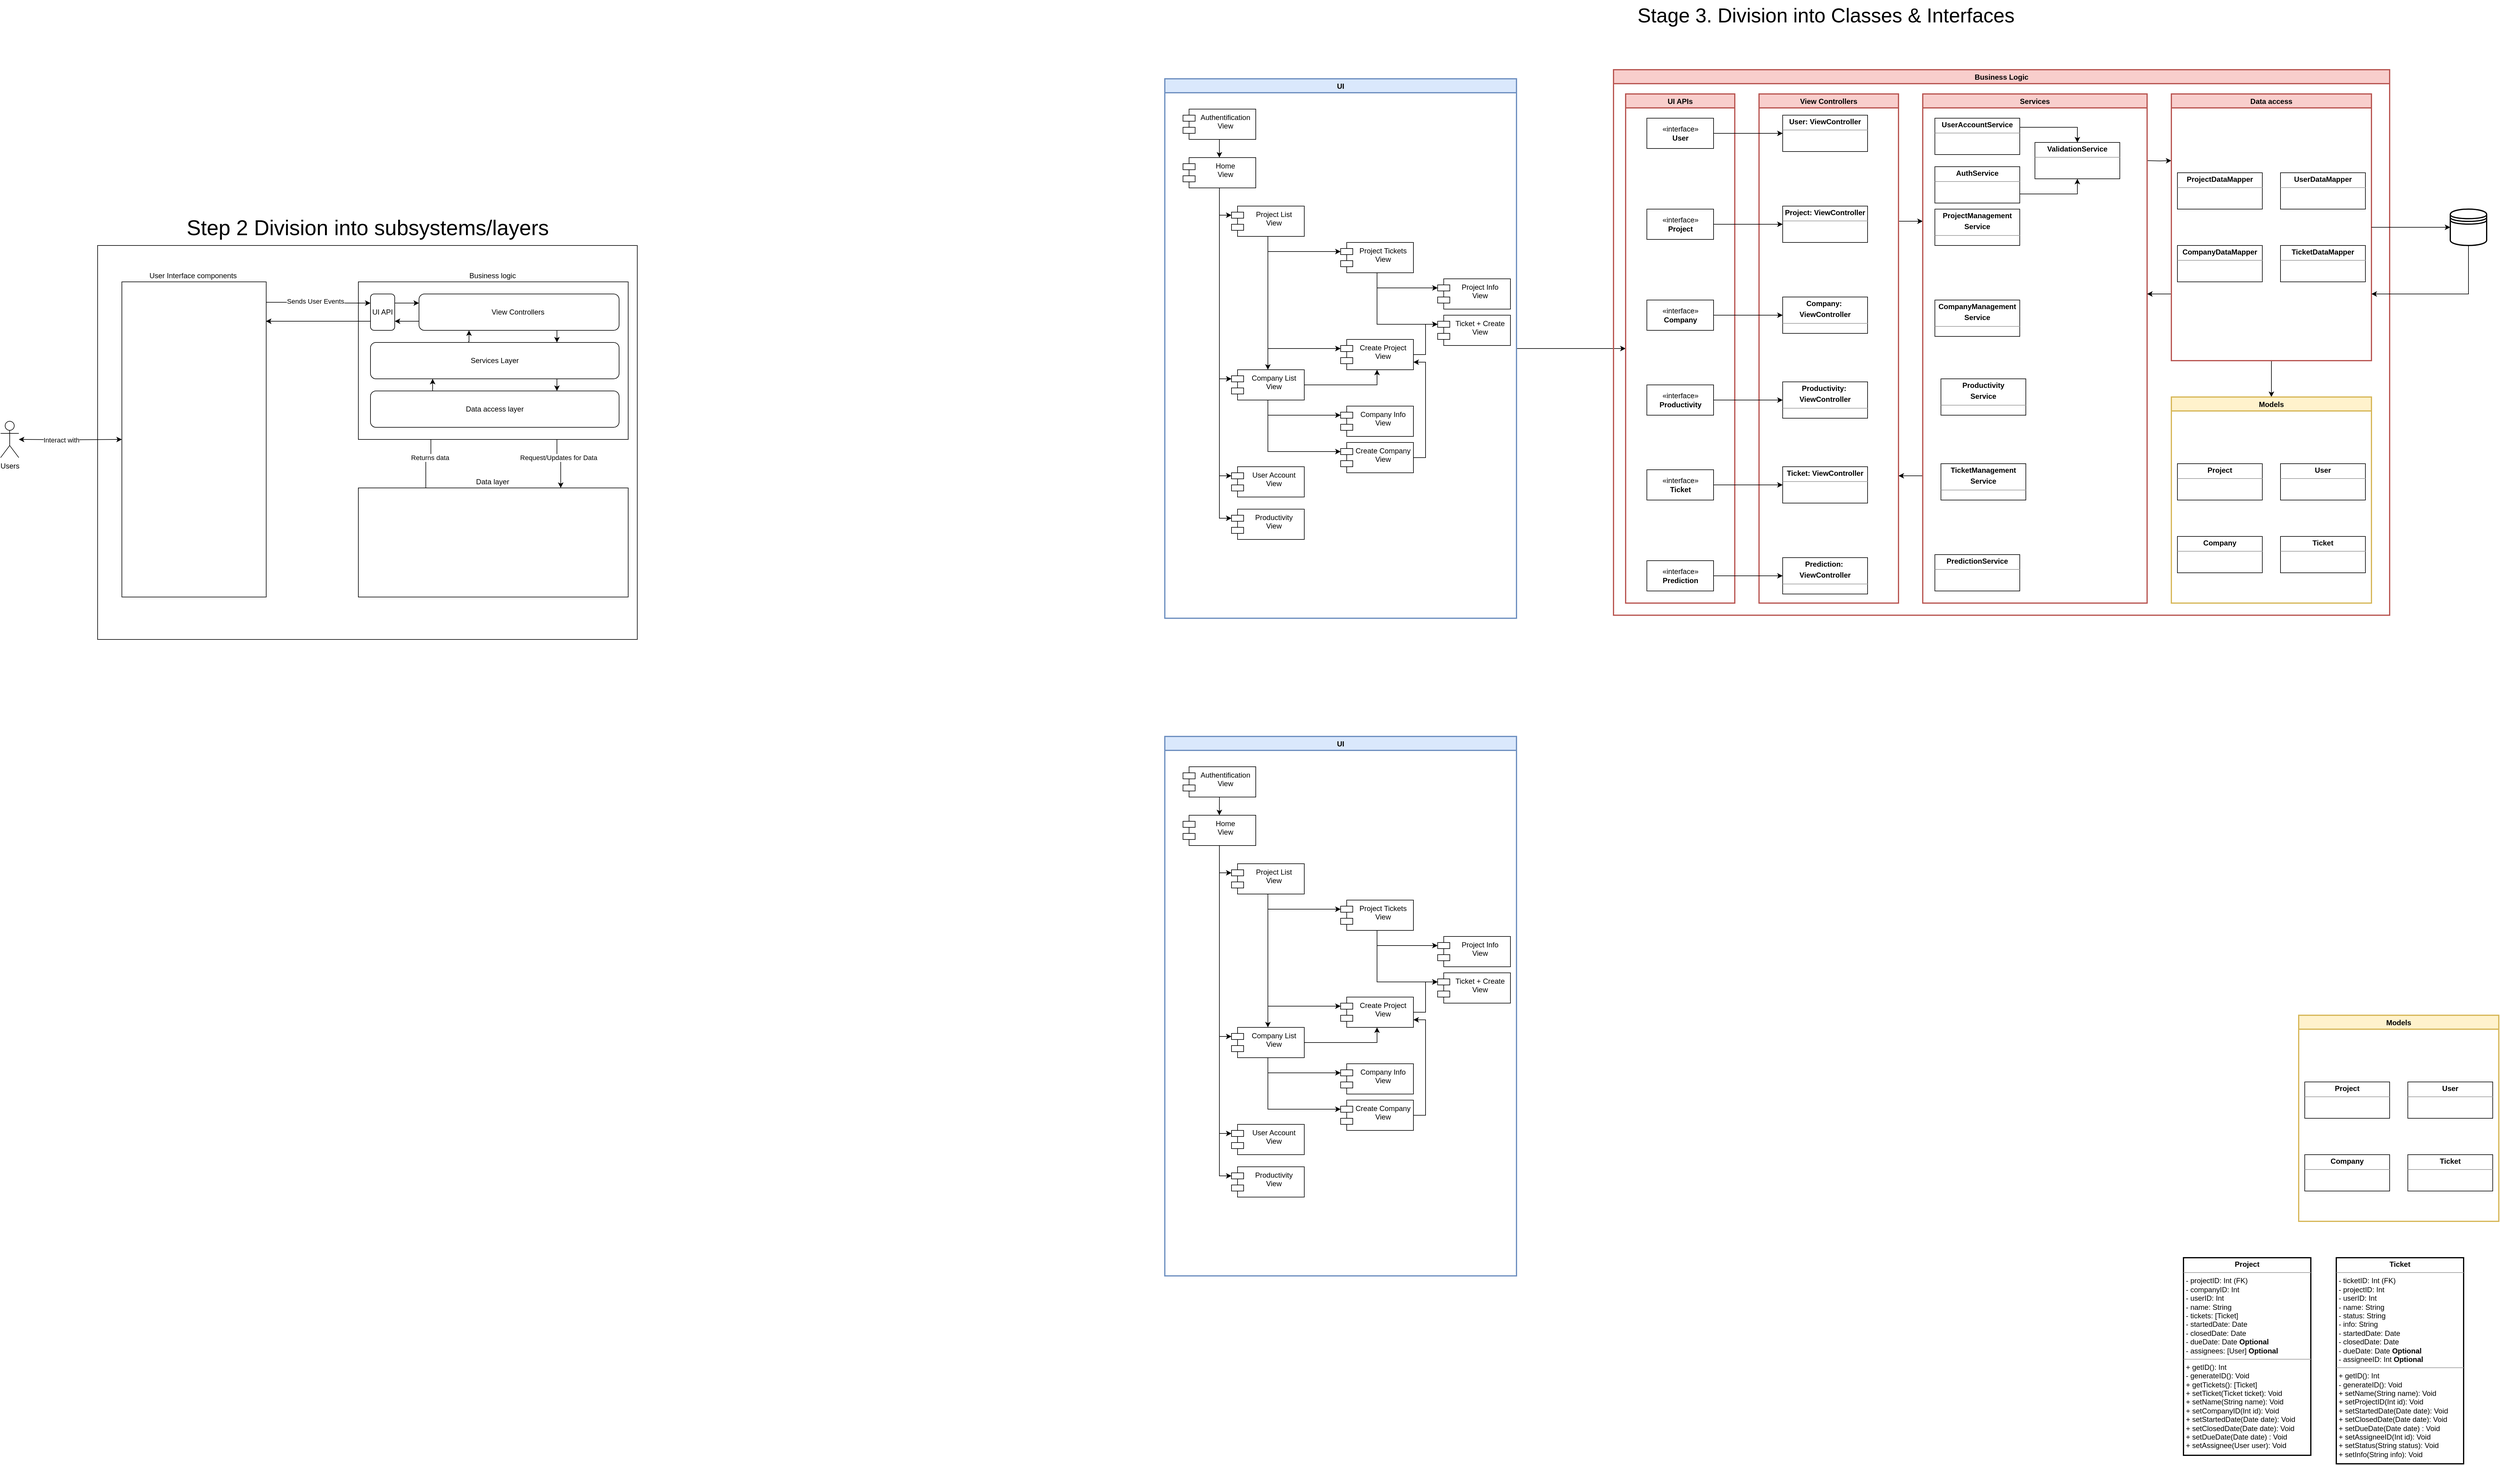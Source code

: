 <mxfile version="15.4.0" type="device"><diagram id="vMYLUq7HoLH-zqZwFtC8" name="Page-1"><mxGraphModel dx="1589" dy="1773" grid="1" gridSize="10" guides="1" tooltips="1" connect="1" arrows="1" fold="1" page="1" pageScale="1" pageWidth="827" pageHeight="1169" math="0" shadow="0"><root><mxCell id="0"/><mxCell id="1" parent="0"/><mxCell id="M3tyZ-EaKaHZPMKW1Tfy-22" style="rounded=0;orthogonalLoop=1;jettySize=auto;html=1;entryX=0;entryY=0.5;entryDx=0;entryDy=0;edgeStyle=orthogonalEdgeStyle;elbow=vertical;startArrow=classic;startFill=1;" parent="1" target="M3tyZ-EaKaHZPMKW1Tfy-1" edge="1"><mxGeometry relative="1" as="geometry"><mxPoint x="-310" y="470" as="sourcePoint"/></mxGeometry></mxCell><mxCell id="M3tyZ-EaKaHZPMKW1Tfy-30" value="Interact with" style="edgeLabel;html=1;align=center;verticalAlign=middle;resizable=0;points=[];" parent="M3tyZ-EaKaHZPMKW1Tfy-22" vertex="1" connectable="0"><mxGeometry x="-0.184" relative="1" as="geometry"><mxPoint as="offset"/></mxGeometry></mxCell><mxCell id="M3tyZ-EaKaHZPMKW1Tfy-2" value="Users" style="shape=umlActor;verticalLabelPosition=bottom;verticalAlign=top;html=1;outlineConnect=0;" parent="1" vertex="1"><mxGeometry x="-340" y="440" width="30" height="60" as="geometry"/></mxCell><mxCell id="M3tyZ-EaKaHZPMKW1Tfy-15" value="" style="group;fillColor=none;" parent="1" vertex="1" connectable="0"><mxGeometry x="-180" y="130" width="890" height="670" as="geometry"/></mxCell><mxCell id="M3tyZ-EaKaHZPMKW1Tfy-13" value="" style="rounded=0;whiteSpace=wrap;html=1;fillColor=none;" parent="M3tyZ-EaKaHZPMKW1Tfy-15" vertex="1"><mxGeometry y="20" width="890" height="650" as="geometry"/></mxCell><mxCell id="M3tyZ-EaKaHZPMKW1Tfy-17" style="edgeStyle=orthogonalEdgeStyle;rounded=0;orthogonalLoop=1;jettySize=auto;html=1;exitX=0.75;exitY=1;exitDx=0;exitDy=0;entryX=0.75;entryY=0;entryDx=0;entryDy=0;" parent="M3tyZ-EaKaHZPMKW1Tfy-15" source="M3tyZ-EaKaHZPMKW1Tfy-156" target="M3tyZ-EaKaHZPMKW1Tfy-4" edge="1"><mxGeometry relative="1" as="geometry"/></mxCell><mxCell id="M3tyZ-EaKaHZPMKW1Tfy-24" value="Request/Updates for Data" style="edgeLabel;html=1;align=center;verticalAlign=middle;resizable=0;points=[];" parent="M3tyZ-EaKaHZPMKW1Tfy-17" vertex="1" connectable="0"><mxGeometry x="-0.011" relative="1" as="geometry"><mxPoint as="offset"/></mxGeometry></mxCell><mxCell id="M3tyZ-EaKaHZPMKW1Tfy-18" style="edgeStyle=orthogonalEdgeStyle;rounded=0;orthogonalLoop=1;jettySize=auto;html=1;exitX=0.25;exitY=0;exitDx=0;exitDy=0;entryX=0.243;entryY=0.975;entryDx=0;entryDy=0;entryPerimeter=0;" parent="M3tyZ-EaKaHZPMKW1Tfy-15" source="M3tyZ-EaKaHZPMKW1Tfy-4" target="M3tyZ-EaKaHZPMKW1Tfy-156" edge="1"><mxGeometry relative="1" as="geometry"/></mxCell><mxCell id="M3tyZ-EaKaHZPMKW1Tfy-25" value="Returns data" style="edgeLabel;html=1;align=center;verticalAlign=middle;resizable=0;points=[];" parent="M3tyZ-EaKaHZPMKW1Tfy-18" vertex="1" connectable="0"><mxGeometry x="0.029" relative="1" as="geometry"><mxPoint as="offset"/></mxGeometry></mxCell><mxCell id="M3tyZ-EaKaHZPMKW1Tfy-6" value="" style="group" parent="M3tyZ-EaKaHZPMKW1Tfy-15" vertex="1" connectable="0"><mxGeometry x="39.998" y="60" width="238.023" height="540" as="geometry"/></mxCell><mxCell id="M3tyZ-EaKaHZPMKW1Tfy-1" value="" style="rounded=0;whiteSpace=wrap;html=1;" parent="M3tyZ-EaKaHZPMKW1Tfy-6" vertex="1"><mxGeometry y="20" width="238.023" height="520" as="geometry"/></mxCell><mxCell id="M3tyZ-EaKaHZPMKW1Tfy-5" value="User Interface components" style="text;html=1;align=center;verticalAlign=middle;resizable=0;points=[];autosize=1;strokeColor=none;fillColor=none;" parent="M3tyZ-EaKaHZPMKW1Tfy-6" vertex="1"><mxGeometry x="37.442" width="160" height="20" as="geometry"/></mxCell><mxCell id="M3tyZ-EaKaHZPMKW1Tfy-8" value="" style="group" parent="M3tyZ-EaKaHZPMKW1Tfy-15" vertex="1" connectable="0"><mxGeometry x="430" y="60" width="445" height="280" as="geometry"/></mxCell><mxCell id="M3tyZ-EaKaHZPMKW1Tfy-3" value="" style="rounded=0;whiteSpace=wrap;html=1;" parent="M3tyZ-EaKaHZPMKW1Tfy-8" vertex="1"><mxGeometry y="20" width="445" height="260" as="geometry"/></mxCell><mxCell id="M3tyZ-EaKaHZPMKW1Tfy-7" value="Business logic" style="text;html=1;align=center;verticalAlign=middle;resizable=0;points=[];autosize=1;strokeColor=none;fillColor=none;" parent="M3tyZ-EaKaHZPMKW1Tfy-8" vertex="1"><mxGeometry x="175.93" width="90" height="20" as="geometry"/></mxCell><mxCell id="M3tyZ-EaKaHZPMKW1Tfy-157" style="edgeStyle=orthogonalEdgeStyle;rounded=0;orthogonalLoop=1;jettySize=auto;html=1;entryX=0.75;entryY=0;entryDx=0;entryDy=0;startArrow=none;startFill=0;exitX=0.75;exitY=1;exitDx=0;exitDy=0;" parent="M3tyZ-EaKaHZPMKW1Tfy-8" source="M3tyZ-EaKaHZPMKW1Tfy-154" target="M3tyZ-EaKaHZPMKW1Tfy-155" edge="1"><mxGeometry relative="1" as="geometry"/></mxCell><mxCell id="M3tyZ-EaKaHZPMKW1Tfy-154" value="View Controllers&amp;nbsp;" style="rounded=1;whiteSpace=wrap;html=1;strokeColor=default;fillColor=default;" parent="M3tyZ-EaKaHZPMKW1Tfy-8" vertex="1"><mxGeometry x="100" y="40" width="330" height="60" as="geometry"/></mxCell><mxCell id="M3tyZ-EaKaHZPMKW1Tfy-158" style="edgeStyle=orthogonalEdgeStyle;rounded=0;orthogonalLoop=1;jettySize=auto;html=1;exitX=0.75;exitY=1;exitDx=0;exitDy=0;entryX=0.75;entryY=0;entryDx=0;entryDy=0;startArrow=none;startFill=0;" parent="M3tyZ-EaKaHZPMKW1Tfy-8" source="M3tyZ-EaKaHZPMKW1Tfy-155" target="M3tyZ-EaKaHZPMKW1Tfy-156" edge="1"><mxGeometry relative="1" as="geometry"/></mxCell><mxCell id="M3tyZ-EaKaHZPMKW1Tfy-160" style="edgeStyle=orthogonalEdgeStyle;rounded=0;orthogonalLoop=1;jettySize=auto;html=1;exitX=0.393;exitY=-0.023;exitDx=0;exitDy=0;entryX=0.25;entryY=1;entryDx=0;entryDy=0;startArrow=none;startFill=0;exitPerimeter=0;" parent="M3tyZ-EaKaHZPMKW1Tfy-8" source="M3tyZ-EaKaHZPMKW1Tfy-155" target="M3tyZ-EaKaHZPMKW1Tfy-154" edge="1"><mxGeometry relative="1" as="geometry"/></mxCell><mxCell id="M3tyZ-EaKaHZPMKW1Tfy-155" value="Services Layer" style="rounded=1;whiteSpace=wrap;html=1;strokeColor=default;fillColor=default;" parent="M3tyZ-EaKaHZPMKW1Tfy-8" vertex="1"><mxGeometry x="20" y="120" width="410" height="60" as="geometry"/></mxCell><mxCell id="M3tyZ-EaKaHZPMKW1Tfy-159" style="edgeStyle=orthogonalEdgeStyle;rounded=0;orthogonalLoop=1;jettySize=auto;html=1;exitX=0.25;exitY=0;exitDx=0;exitDy=0;entryX=0.25;entryY=1;entryDx=0;entryDy=0;startArrow=none;startFill=0;" parent="M3tyZ-EaKaHZPMKW1Tfy-8" source="M3tyZ-EaKaHZPMKW1Tfy-156" target="M3tyZ-EaKaHZPMKW1Tfy-155" edge="1"><mxGeometry relative="1" as="geometry"/></mxCell><mxCell id="M3tyZ-EaKaHZPMKW1Tfy-156" value="Data access layer" style="rounded=1;whiteSpace=wrap;html=1;strokeColor=default;fillColor=default;" parent="M3tyZ-EaKaHZPMKW1Tfy-8" vertex="1"><mxGeometry x="20" y="200" width="410" height="60" as="geometry"/></mxCell><mxCell id="kXxYhvd8Sm4S1EchsqRP-44" style="edgeStyle=orthogonalEdgeStyle;rounded=0;orthogonalLoop=1;jettySize=auto;html=1;exitX=1;exitY=0.25;exitDx=0;exitDy=0;entryX=0;entryY=0.25;entryDx=0;entryDy=0;" edge="1" parent="M3tyZ-EaKaHZPMKW1Tfy-8" source="kXxYhvd8Sm4S1EchsqRP-42" target="M3tyZ-EaKaHZPMKW1Tfy-154"><mxGeometry relative="1" as="geometry"/></mxCell><mxCell id="kXxYhvd8Sm4S1EchsqRP-42" value="UI API" style="rounded=1;whiteSpace=wrap;html=1;strokeWidth=1;" vertex="1" parent="M3tyZ-EaKaHZPMKW1Tfy-8"><mxGeometry x="20" y="40" width="40" height="60" as="geometry"/></mxCell><mxCell id="M3tyZ-EaKaHZPMKW1Tfy-20" style="edgeStyle=orthogonalEdgeStyle;rounded=0;orthogonalLoop=1;jettySize=auto;html=1;exitX=0;exitY=0.75;exitDx=0;exitDy=0;entryX=1;entryY=0.75;entryDx=0;entryDy=0;" parent="M3tyZ-EaKaHZPMKW1Tfy-8" source="M3tyZ-EaKaHZPMKW1Tfy-154" target="kXxYhvd8Sm4S1EchsqRP-42" edge="1"><mxGeometry relative="1" as="geometry"/></mxCell><mxCell id="M3tyZ-EaKaHZPMKW1Tfy-10" value="" style="group" parent="M3tyZ-EaKaHZPMKW1Tfy-15" vertex="1" connectable="0"><mxGeometry x="429.997" y="400" width="445" height="200" as="geometry"/></mxCell><mxCell id="M3tyZ-EaKaHZPMKW1Tfy-4" value="" style="rounded=0;whiteSpace=wrap;html=1;" parent="M3tyZ-EaKaHZPMKW1Tfy-10" vertex="1"><mxGeometry y="20" width="445" height="180" as="geometry"/></mxCell><mxCell id="M3tyZ-EaKaHZPMKW1Tfy-9" value="Data layer" style="text;html=1;align=center;verticalAlign=middle;resizable=0;points=[];autosize=1;strokeColor=none;fillColor=none;" parent="M3tyZ-EaKaHZPMKW1Tfy-10" vertex="1"><mxGeometry x="186.279" width="70" height="20" as="geometry"/></mxCell><mxCell id="M3tyZ-EaKaHZPMKW1Tfy-16" style="edgeStyle=orthogonalEdgeStyle;rounded=0;orthogonalLoop=1;jettySize=auto;html=1;entryX=0;entryY=0.25;entryDx=0;entryDy=0;exitX=0.999;exitY=0.065;exitDx=0;exitDy=0;exitPerimeter=0;" parent="M3tyZ-EaKaHZPMKW1Tfy-15" source="M3tyZ-EaKaHZPMKW1Tfy-1" target="kXxYhvd8Sm4S1EchsqRP-42" edge="1"><mxGeometry relative="1" as="geometry"><mxPoint x="258.721" y="210" as="sourcePoint"/></mxGeometry></mxCell><mxCell id="M3tyZ-EaKaHZPMKW1Tfy-21" value="Sends User Events" style="edgeLabel;html=1;align=center;verticalAlign=middle;resizable=0;points=[];" parent="M3tyZ-EaKaHZPMKW1Tfy-16" vertex="1" connectable="0"><mxGeometry x="-0.068" y="2" relative="1" as="geometry"><mxPoint as="offset"/></mxGeometry></mxCell><mxCell id="kXxYhvd8Sm4S1EchsqRP-43" style="edgeStyle=orthogonalEdgeStyle;rounded=0;orthogonalLoop=1;jettySize=auto;html=1;exitX=0;exitY=0.75;exitDx=0;exitDy=0;entryX=0.998;entryY=0.125;entryDx=0;entryDy=0;entryPerimeter=0;" edge="1" parent="M3tyZ-EaKaHZPMKW1Tfy-15" source="kXxYhvd8Sm4S1EchsqRP-42" target="M3tyZ-EaKaHZPMKW1Tfy-1"><mxGeometry relative="1" as="geometry"/></mxCell><mxCell id="kXxYhvd8Sm4S1EchsqRP-111" style="edgeStyle=orthogonalEdgeStyle;rounded=0;orthogonalLoop=1;jettySize=auto;html=1;entryX=0;entryY=0.5;entryDx=0;entryDy=0;" edge="1" parent="1" source="M3tyZ-EaKaHZPMKW1Tfy-166" target="kXxYhvd8Sm4S1EchsqRP-27"><mxGeometry relative="1" as="geometry"/></mxCell><mxCell id="M3tyZ-EaKaHZPMKW1Tfy-166" value="UI" style="swimlane;swimlaneFillColor=none;fillColor=#dae8fc;strokeColor=#6c8ebf;strokeWidth=2;" parent="1" vertex="1"><mxGeometry x="1580" y="-125" width="580" height="890" as="geometry"/></mxCell><mxCell id="kXxYhvd8Sm4S1EchsqRP-9" style="edgeStyle=orthogonalEdgeStyle;rounded=0;orthogonalLoop=1;jettySize=auto;html=1;exitX=0.5;exitY=1;exitDx=0;exitDy=0;entryX=0.5;entryY=0;entryDx=0;entryDy=0;" edge="1" parent="M3tyZ-EaKaHZPMKW1Tfy-166" source="M3tyZ-EaKaHZPMKW1Tfy-168" target="M3tyZ-EaKaHZPMKW1Tfy-176"><mxGeometry relative="1" as="geometry"/></mxCell><mxCell id="M3tyZ-EaKaHZPMKW1Tfy-168" value="Authentification&#10;View" style="shape=module;align=left;spacingLeft=20;align=center;verticalAlign=top;strokeColor=default;fillColor=default;gradientColor=none;" parent="M3tyZ-EaKaHZPMKW1Tfy-166" vertex="1"><mxGeometry x="30" y="50" width="120" height="50" as="geometry"/></mxCell><mxCell id="kXxYhvd8Sm4S1EchsqRP-10" style="edgeStyle=orthogonalEdgeStyle;rounded=0;orthogonalLoop=1;jettySize=auto;html=1;exitX=0.5;exitY=1;exitDx=0;exitDy=0;entryX=0.5;entryY=0;entryDx=0;entryDy=0;" edge="1" parent="M3tyZ-EaKaHZPMKW1Tfy-166" source="M3tyZ-EaKaHZPMKW1Tfy-170" target="M3tyZ-EaKaHZPMKW1Tfy-178"><mxGeometry relative="1" as="geometry"/></mxCell><mxCell id="kXxYhvd8Sm4S1EchsqRP-12" style="edgeStyle=orthogonalEdgeStyle;rounded=0;orthogonalLoop=1;jettySize=auto;html=1;exitX=0.5;exitY=1;exitDx=0;exitDy=0;entryX=0;entryY=0;entryDx=0;entryDy=15;entryPerimeter=0;" edge="1" parent="M3tyZ-EaKaHZPMKW1Tfy-166" source="M3tyZ-EaKaHZPMKW1Tfy-170" target="kXxYhvd8Sm4S1EchsqRP-11"><mxGeometry relative="1" as="geometry"/></mxCell><mxCell id="kXxYhvd8Sm4S1EchsqRP-15" style="edgeStyle=orthogonalEdgeStyle;rounded=0;orthogonalLoop=1;jettySize=auto;html=1;exitX=0.5;exitY=1;exitDx=0;exitDy=0;entryX=0;entryY=0;entryDx=0;entryDy=15;entryPerimeter=0;" edge="1" parent="M3tyZ-EaKaHZPMKW1Tfy-166" source="M3tyZ-EaKaHZPMKW1Tfy-170" target="kXxYhvd8Sm4S1EchsqRP-14"><mxGeometry relative="1" as="geometry"/></mxCell><mxCell id="M3tyZ-EaKaHZPMKW1Tfy-170" value="Project List&#10;View" style="shape=module;align=left;spacingLeft=20;align=center;verticalAlign=top;strokeColor=default;fillColor=default;gradientColor=none;" parent="M3tyZ-EaKaHZPMKW1Tfy-166" vertex="1"><mxGeometry x="110" y="210" width="120" height="50" as="geometry"/></mxCell><mxCell id="M3tyZ-EaKaHZPMKW1Tfy-171" value="User Account&#10;View" style="shape=module;align=left;spacingLeft=20;align=center;verticalAlign=top;strokeColor=default;fillColor=default;gradientColor=none;" parent="M3tyZ-EaKaHZPMKW1Tfy-166" vertex="1"><mxGeometry x="110" y="640" width="120" height="50" as="geometry"/></mxCell><mxCell id="kXxYhvd8Sm4S1EchsqRP-4" style="edgeStyle=orthogonalEdgeStyle;rounded=0;orthogonalLoop=1;jettySize=auto;html=1;exitX=0.5;exitY=1;exitDx=0;exitDy=0;entryX=0;entryY=0;entryDx=0;entryDy=15;entryPerimeter=0;" edge="1" parent="M3tyZ-EaKaHZPMKW1Tfy-166" source="M3tyZ-EaKaHZPMKW1Tfy-176" target="M3tyZ-EaKaHZPMKW1Tfy-170"><mxGeometry relative="1" as="geometry"/></mxCell><mxCell id="kXxYhvd8Sm4S1EchsqRP-5" style="edgeStyle=orthogonalEdgeStyle;rounded=0;orthogonalLoop=1;jettySize=auto;html=1;exitX=0.5;exitY=1;exitDx=0;exitDy=0;entryX=0;entryY=0;entryDx=0;entryDy=15;entryPerimeter=0;" edge="1" parent="M3tyZ-EaKaHZPMKW1Tfy-166" source="M3tyZ-EaKaHZPMKW1Tfy-176" target="M3tyZ-EaKaHZPMKW1Tfy-178"><mxGeometry relative="1" as="geometry"/></mxCell><mxCell id="kXxYhvd8Sm4S1EchsqRP-8" style="edgeStyle=orthogonalEdgeStyle;rounded=0;orthogonalLoop=1;jettySize=auto;html=1;exitX=0.5;exitY=1;exitDx=0;exitDy=0;entryX=0;entryY=0;entryDx=0;entryDy=15;entryPerimeter=0;" edge="1" parent="M3tyZ-EaKaHZPMKW1Tfy-166" source="M3tyZ-EaKaHZPMKW1Tfy-176" target="M3tyZ-EaKaHZPMKW1Tfy-171"><mxGeometry relative="1" as="geometry"/></mxCell><mxCell id="kXxYhvd8Sm4S1EchsqRP-23" style="edgeStyle=orthogonalEdgeStyle;rounded=0;orthogonalLoop=1;jettySize=auto;html=1;exitX=0.5;exitY=1;exitDx=0;exitDy=0;entryX=0;entryY=0;entryDx=0;entryDy=15;entryPerimeter=0;" edge="1" parent="M3tyZ-EaKaHZPMKW1Tfy-166" source="M3tyZ-EaKaHZPMKW1Tfy-176" target="kXxYhvd8Sm4S1EchsqRP-22"><mxGeometry relative="1" as="geometry"/></mxCell><mxCell id="M3tyZ-EaKaHZPMKW1Tfy-176" value="Home&#10;View" style="shape=module;align=left;spacingLeft=20;align=center;verticalAlign=top;strokeColor=default;fillColor=default;gradientColor=none;" parent="M3tyZ-EaKaHZPMKW1Tfy-166" vertex="1"><mxGeometry x="30" y="130" width="120" height="50" as="geometry"/></mxCell><mxCell id="kXxYhvd8Sm4S1EchsqRP-2" style="edgeStyle=orthogonalEdgeStyle;rounded=0;orthogonalLoop=1;jettySize=auto;html=1;exitX=0.5;exitY=1;exitDx=0;exitDy=0;entryX=0;entryY=0;entryDx=0;entryDy=15;entryPerimeter=0;" edge="1" parent="M3tyZ-EaKaHZPMKW1Tfy-166" source="M3tyZ-EaKaHZPMKW1Tfy-178" target="M3tyZ-EaKaHZPMKW1Tfy-179"><mxGeometry relative="1" as="geometry"/></mxCell><mxCell id="kXxYhvd8Sm4S1EchsqRP-3" style="edgeStyle=orthogonalEdgeStyle;rounded=0;orthogonalLoop=1;jettySize=auto;html=1;exitX=0.5;exitY=1;exitDx=0;exitDy=0;entryX=0;entryY=0;entryDx=0;entryDy=15;entryPerimeter=0;" edge="1" parent="M3tyZ-EaKaHZPMKW1Tfy-166" source="M3tyZ-EaKaHZPMKW1Tfy-178" target="kXxYhvd8Sm4S1EchsqRP-1"><mxGeometry relative="1" as="geometry"/></mxCell><mxCell id="kXxYhvd8Sm4S1EchsqRP-13" style="edgeStyle=orthogonalEdgeStyle;rounded=0;orthogonalLoop=1;jettySize=auto;html=1;exitX=1;exitY=0.5;exitDx=0;exitDy=0;entryX=0.5;entryY=1;entryDx=0;entryDy=0;" edge="1" parent="M3tyZ-EaKaHZPMKW1Tfy-166" source="M3tyZ-EaKaHZPMKW1Tfy-178" target="kXxYhvd8Sm4S1EchsqRP-11"><mxGeometry relative="1" as="geometry"/></mxCell><mxCell id="M3tyZ-EaKaHZPMKW1Tfy-178" value="Company List&#10;View" style="shape=module;align=left;spacingLeft=20;align=center;verticalAlign=top;strokeColor=default;fillColor=default;gradientColor=none;" parent="M3tyZ-EaKaHZPMKW1Tfy-166" vertex="1"><mxGeometry x="110" y="480" width="120" height="50" as="geometry"/></mxCell><mxCell id="M3tyZ-EaKaHZPMKW1Tfy-179" value="Company Info&#10;View" style="shape=module;align=left;spacingLeft=20;align=center;verticalAlign=top;strokeColor=default;fillColor=default;gradientColor=none;" parent="M3tyZ-EaKaHZPMKW1Tfy-166" vertex="1"><mxGeometry x="290" y="540" width="120" height="50" as="geometry"/></mxCell><mxCell id="kXxYhvd8Sm4S1EchsqRP-20" style="edgeStyle=orthogonalEdgeStyle;rounded=0;orthogonalLoop=1;jettySize=auto;html=1;exitX=1;exitY=0.5;exitDx=0;exitDy=0;entryX=1;entryY=0.75;entryDx=0;entryDy=0;" edge="1" parent="M3tyZ-EaKaHZPMKW1Tfy-166" source="kXxYhvd8Sm4S1EchsqRP-1" target="kXxYhvd8Sm4S1EchsqRP-11"><mxGeometry relative="1" as="geometry"/></mxCell><mxCell id="kXxYhvd8Sm4S1EchsqRP-1" value="Create Company&#10;View" style="shape=module;align=left;spacingLeft=20;align=center;verticalAlign=top;strokeColor=default;fillColor=default;gradientColor=none;" vertex="1" parent="M3tyZ-EaKaHZPMKW1Tfy-166"><mxGeometry x="290" y="600" width="120" height="50" as="geometry"/></mxCell><mxCell id="kXxYhvd8Sm4S1EchsqRP-21" style="edgeStyle=orthogonalEdgeStyle;rounded=0;orthogonalLoop=1;jettySize=auto;html=1;exitX=1;exitY=0.5;exitDx=0;exitDy=0;entryX=0;entryY=0;entryDx=0;entryDy=15;entryPerimeter=0;" edge="1" parent="M3tyZ-EaKaHZPMKW1Tfy-166" source="kXxYhvd8Sm4S1EchsqRP-11" target="kXxYhvd8Sm4S1EchsqRP-18"><mxGeometry relative="1" as="geometry"/></mxCell><mxCell id="kXxYhvd8Sm4S1EchsqRP-11" value="Create Project&#10;View" style="shape=module;align=left;spacingLeft=20;align=center;verticalAlign=top;strokeColor=default;fillColor=default;gradientColor=none;" vertex="1" parent="M3tyZ-EaKaHZPMKW1Tfy-166"><mxGeometry x="290" y="430" width="120" height="50" as="geometry"/></mxCell><mxCell id="kXxYhvd8Sm4S1EchsqRP-17" style="edgeStyle=orthogonalEdgeStyle;rounded=0;orthogonalLoop=1;jettySize=auto;html=1;exitX=0.5;exitY=1;exitDx=0;exitDy=0;entryX=0;entryY=0;entryDx=0;entryDy=15;entryPerimeter=0;" edge="1" parent="M3tyZ-EaKaHZPMKW1Tfy-166" source="kXxYhvd8Sm4S1EchsqRP-14" target="kXxYhvd8Sm4S1EchsqRP-16"><mxGeometry relative="1" as="geometry"/></mxCell><mxCell id="kXxYhvd8Sm4S1EchsqRP-19" style="edgeStyle=orthogonalEdgeStyle;rounded=0;orthogonalLoop=1;jettySize=auto;html=1;exitX=0.5;exitY=1;exitDx=0;exitDy=0;entryX=0;entryY=0;entryDx=0;entryDy=15;entryPerimeter=0;" edge="1" parent="M3tyZ-EaKaHZPMKW1Tfy-166" source="kXxYhvd8Sm4S1EchsqRP-14" target="kXxYhvd8Sm4S1EchsqRP-18"><mxGeometry relative="1" as="geometry"/></mxCell><mxCell id="kXxYhvd8Sm4S1EchsqRP-14" value="Project Tickets&#10;View" style="shape=module;align=left;spacingLeft=20;align=center;verticalAlign=top;strokeColor=default;fillColor=default;gradientColor=none;" vertex="1" parent="M3tyZ-EaKaHZPMKW1Tfy-166"><mxGeometry x="290" y="270" width="120" height="50" as="geometry"/></mxCell><mxCell id="kXxYhvd8Sm4S1EchsqRP-16" value="Project Info&#10;View" style="shape=module;align=left;spacingLeft=20;align=center;verticalAlign=top;strokeColor=default;fillColor=default;gradientColor=none;" vertex="1" parent="M3tyZ-EaKaHZPMKW1Tfy-166"><mxGeometry x="450" y="330" width="120" height="50" as="geometry"/></mxCell><mxCell id="kXxYhvd8Sm4S1EchsqRP-18" value="Ticket + Create&#10;View" style="shape=module;align=left;spacingLeft=20;align=center;verticalAlign=top;strokeColor=default;fillColor=default;gradientColor=none;" vertex="1" parent="M3tyZ-EaKaHZPMKW1Tfy-166"><mxGeometry x="450" y="390" width="120" height="50" as="geometry"/></mxCell><mxCell id="kXxYhvd8Sm4S1EchsqRP-22" value="Productivity&#10;View" style="shape=module;align=left;spacingLeft=20;align=center;verticalAlign=top;strokeColor=default;fillColor=default;gradientColor=none;" vertex="1" parent="M3tyZ-EaKaHZPMKW1Tfy-166"><mxGeometry x="110" y="710" width="120" height="50" as="geometry"/></mxCell><mxCell id="kXxYhvd8Sm4S1EchsqRP-24" value="Business Logic" style="swimlane;swimlaneFillColor=none;fillColor=#f8cecc;strokeColor=#b85450;strokeWidth=2;" vertex="1" parent="1"><mxGeometry x="2320" y="-140" width="1280" height="900" as="geometry"/></mxCell><mxCell id="kXxYhvd8Sm4S1EchsqRP-98" style="edgeStyle=orthogonalEdgeStyle;rounded=0;orthogonalLoop=1;jettySize=auto;html=1;entryX=0;entryY=0.25;entryDx=0;entryDy=0;exitX=1;exitY=0.25;exitDx=0;exitDy=0;" edge="1" parent="kXxYhvd8Sm4S1EchsqRP-24" source="kXxYhvd8Sm4S1EchsqRP-25" target="kXxYhvd8Sm4S1EchsqRP-72"><mxGeometry relative="1" as="geometry"/></mxCell><mxCell id="kXxYhvd8Sm4S1EchsqRP-25" value="View Controllers" style="swimlane;strokeWidth=2;fillColor=#f8cecc;strokeColor=#b85450;" vertex="1" parent="kXxYhvd8Sm4S1EchsqRP-24"><mxGeometry x="240" y="40" width="230" height="840" as="geometry"/></mxCell><mxCell id="kXxYhvd8Sm4S1EchsqRP-53" value="&lt;p style=&quot;margin: 0px ; margin-top: 4px ; text-align: center&quot;&gt;&lt;b&gt;User: ViewController&lt;/b&gt;&lt;/p&gt;&lt;hr size=&quot;1&quot;&gt;&lt;div style=&quot;height: 2px&quot;&gt;&lt;/div&gt;" style="verticalAlign=top;align=left;overflow=fill;fontSize=12;fontFamily=Helvetica;html=1;strokeWidth=1;" vertex="1" parent="kXxYhvd8Sm4S1EchsqRP-25"><mxGeometry x="39" y="35" width="140" height="60" as="geometry"/></mxCell><mxCell id="kXxYhvd8Sm4S1EchsqRP-54" value="&lt;p style=&quot;margin: 0px ; margin-top: 4px ; text-align: center&quot;&gt;&lt;b&gt;Productivity:&amp;nbsp;&lt;/b&gt;&lt;/p&gt;&lt;p style=&quot;margin: 0px ; margin-top: 4px ; text-align: center&quot;&gt;&lt;b&gt;ViewController&lt;/b&gt;&lt;/p&gt;&lt;hr size=&quot;1&quot;&gt;&lt;div style=&quot;height: 2px&quot;&gt;&lt;/div&gt;" style="verticalAlign=top;align=left;overflow=fill;fontSize=12;fontFamily=Helvetica;html=1;strokeWidth=1;" vertex="1" parent="kXxYhvd8Sm4S1EchsqRP-25"><mxGeometry x="39" y="475" width="140" height="60" as="geometry"/></mxCell><mxCell id="kXxYhvd8Sm4S1EchsqRP-55" value="&lt;p style=&quot;margin: 0px ; margin-top: 4px ; text-align: center&quot;&gt;&lt;b&gt;Project: ViewController&lt;/b&gt;&lt;/p&gt;&lt;hr size=&quot;1&quot;&gt;&lt;div style=&quot;height: 2px&quot;&gt;&lt;/div&gt;" style="verticalAlign=top;align=left;overflow=fill;fontSize=12;fontFamily=Helvetica;html=1;strokeWidth=1;" vertex="1" parent="kXxYhvd8Sm4S1EchsqRP-25"><mxGeometry x="39" y="185" width="140" height="60" as="geometry"/></mxCell><mxCell id="kXxYhvd8Sm4S1EchsqRP-56" value="&lt;p style=&quot;margin: 0px ; margin-top: 4px ; text-align: center&quot;&gt;&lt;b&gt;Company:&amp;nbsp;&lt;/b&gt;&lt;/p&gt;&lt;p style=&quot;margin: 0px ; margin-top: 4px ; text-align: center&quot;&gt;&lt;b&gt;ViewController&lt;/b&gt;&lt;/p&gt;&lt;hr size=&quot;1&quot;&gt;&lt;div style=&quot;height: 2px&quot;&gt;&lt;/div&gt;" style="verticalAlign=top;align=left;overflow=fill;fontSize=12;fontFamily=Helvetica;html=1;strokeWidth=1;" vertex="1" parent="kXxYhvd8Sm4S1EchsqRP-25"><mxGeometry x="39" y="335" width="140" height="60" as="geometry"/></mxCell><mxCell id="kXxYhvd8Sm4S1EchsqRP-57" value="&lt;p style=&quot;margin: 0px ; margin-top: 4px ; text-align: center&quot;&gt;&lt;b&gt;Ticket: ViewController&lt;/b&gt;&lt;/p&gt;&lt;hr size=&quot;1&quot;&gt;&lt;div style=&quot;height: 2px&quot;&gt;&lt;/div&gt;" style="verticalAlign=top;align=left;overflow=fill;fontSize=12;fontFamily=Helvetica;html=1;strokeWidth=1;" vertex="1" parent="kXxYhvd8Sm4S1EchsqRP-25"><mxGeometry x="39" y="615" width="140" height="60" as="geometry"/></mxCell><mxCell id="kXxYhvd8Sm4S1EchsqRP-58" value="&lt;p style=&quot;margin: 0px ; margin-top: 4px ; text-align: center&quot;&gt;&lt;b&gt;Prediction:&amp;nbsp;&lt;/b&gt;&lt;/p&gt;&lt;p style=&quot;margin: 0px ; margin-top: 4px ; text-align: center&quot;&gt;&lt;b&gt;ViewController&lt;/b&gt;&lt;/p&gt;&lt;hr size=&quot;1&quot;&gt;&lt;div style=&quot;height: 2px&quot;&gt;&lt;/div&gt;" style="verticalAlign=top;align=left;overflow=fill;fontSize=12;fontFamily=Helvetica;html=1;strokeWidth=1;" vertex="1" parent="kXxYhvd8Sm4S1EchsqRP-25"><mxGeometry x="39" y="765" width="140" height="60" as="geometry"/></mxCell><mxCell id="kXxYhvd8Sm4S1EchsqRP-27" value="UI APIs" style="swimlane;strokeWidth=2;fillColor=#f8cecc;strokeColor=#b85450;" vertex="1" parent="kXxYhvd8Sm4S1EchsqRP-24"><mxGeometry x="20" y="40" width="180" height="840" as="geometry"/></mxCell><mxCell id="kXxYhvd8Sm4S1EchsqRP-36" value="«interface»&lt;br&gt;&lt;b&gt;User&lt;/b&gt;" style="html=1;strokeWidth=1;" vertex="1" parent="kXxYhvd8Sm4S1EchsqRP-27"><mxGeometry x="35" y="40" width="110" height="50" as="geometry"/></mxCell><mxCell id="kXxYhvd8Sm4S1EchsqRP-39" value="«interface»&lt;br&gt;&lt;b&gt;Company&lt;/b&gt;" style="html=1;strokeWidth=1;" vertex="1" parent="kXxYhvd8Sm4S1EchsqRP-27"><mxGeometry x="35" y="340" width="110" height="50" as="geometry"/></mxCell><mxCell id="kXxYhvd8Sm4S1EchsqRP-41" value="«interface»&lt;br&gt;&lt;b&gt;Project&lt;/b&gt;" style="html=1;strokeWidth=1;" vertex="1" parent="kXxYhvd8Sm4S1EchsqRP-27"><mxGeometry x="35" y="190" width="110" height="50" as="geometry"/></mxCell><mxCell id="kXxYhvd8Sm4S1EchsqRP-47" value="«interface»&lt;br&gt;&lt;b&gt;Productivity&lt;/b&gt;" style="html=1;strokeWidth=1;" vertex="1" parent="kXxYhvd8Sm4S1EchsqRP-27"><mxGeometry x="35" y="480" width="110" height="50" as="geometry"/></mxCell><mxCell id="kXxYhvd8Sm4S1EchsqRP-49" value="«interface»&lt;br&gt;&lt;b&gt;Ticket&lt;/b&gt;" style="html=1;strokeWidth=1;" vertex="1" parent="kXxYhvd8Sm4S1EchsqRP-27"><mxGeometry x="35" y="620" width="110" height="50" as="geometry"/></mxCell><mxCell id="kXxYhvd8Sm4S1EchsqRP-50" value="«interface»&lt;br&gt;&lt;b&gt;Prediction&lt;/b&gt;" style="html=1;strokeWidth=1;" vertex="1" parent="kXxYhvd8Sm4S1EchsqRP-27"><mxGeometry x="35" y="770" width="110" height="50" as="geometry"/></mxCell><mxCell id="kXxYhvd8Sm4S1EchsqRP-59" style="edgeStyle=orthogonalEdgeStyle;rounded=0;orthogonalLoop=1;jettySize=auto;html=1;exitX=1;exitY=0.5;exitDx=0;exitDy=0;entryX=0;entryY=0.5;entryDx=0;entryDy=0;" edge="1" parent="kXxYhvd8Sm4S1EchsqRP-24" source="kXxYhvd8Sm4S1EchsqRP-36" target="kXxYhvd8Sm4S1EchsqRP-53"><mxGeometry relative="1" as="geometry"/></mxCell><mxCell id="kXxYhvd8Sm4S1EchsqRP-60" style="edgeStyle=orthogonalEdgeStyle;rounded=0;orthogonalLoop=1;jettySize=auto;html=1;exitX=1;exitY=0.5;exitDx=0;exitDy=0;entryX=0;entryY=0.5;entryDx=0;entryDy=0;" edge="1" parent="kXxYhvd8Sm4S1EchsqRP-24" source="kXxYhvd8Sm4S1EchsqRP-41" target="kXxYhvd8Sm4S1EchsqRP-55"><mxGeometry relative="1" as="geometry"/></mxCell><mxCell id="kXxYhvd8Sm4S1EchsqRP-61" style="edgeStyle=orthogonalEdgeStyle;rounded=0;orthogonalLoop=1;jettySize=auto;html=1;exitX=1;exitY=0.5;exitDx=0;exitDy=0;entryX=0;entryY=0.5;entryDx=0;entryDy=0;" edge="1" parent="kXxYhvd8Sm4S1EchsqRP-24" source="kXxYhvd8Sm4S1EchsqRP-39" target="kXxYhvd8Sm4S1EchsqRP-56"><mxGeometry relative="1" as="geometry"/></mxCell><mxCell id="kXxYhvd8Sm4S1EchsqRP-62" style="edgeStyle=orthogonalEdgeStyle;rounded=0;orthogonalLoop=1;jettySize=auto;html=1;exitX=1;exitY=0.5;exitDx=0;exitDy=0;entryX=0;entryY=0.5;entryDx=0;entryDy=0;" edge="1" parent="kXxYhvd8Sm4S1EchsqRP-24" source="kXxYhvd8Sm4S1EchsqRP-47" target="kXxYhvd8Sm4S1EchsqRP-54"><mxGeometry relative="1" as="geometry"/></mxCell><mxCell id="kXxYhvd8Sm4S1EchsqRP-63" style="edgeStyle=orthogonalEdgeStyle;rounded=0;orthogonalLoop=1;jettySize=auto;html=1;exitX=1;exitY=0.5;exitDx=0;exitDy=0;entryX=0;entryY=0.5;entryDx=0;entryDy=0;" edge="1" parent="kXxYhvd8Sm4S1EchsqRP-24" source="kXxYhvd8Sm4S1EchsqRP-49" target="kXxYhvd8Sm4S1EchsqRP-57"><mxGeometry relative="1" as="geometry"/></mxCell><mxCell id="kXxYhvd8Sm4S1EchsqRP-64" style="edgeStyle=orthogonalEdgeStyle;rounded=0;orthogonalLoop=1;jettySize=auto;html=1;exitX=1;exitY=0.5;exitDx=0;exitDy=0;entryX=0;entryY=0.5;entryDx=0;entryDy=0;" edge="1" parent="kXxYhvd8Sm4S1EchsqRP-24" source="kXxYhvd8Sm4S1EchsqRP-50" target="kXxYhvd8Sm4S1EchsqRP-58"><mxGeometry relative="1" as="geometry"/></mxCell><mxCell id="kXxYhvd8Sm4S1EchsqRP-99" style="edgeStyle=orthogonalEdgeStyle;rounded=0;orthogonalLoop=1;jettySize=auto;html=1;entryX=1;entryY=0.75;entryDx=0;entryDy=0;exitX=0;exitY=0.75;exitDx=0;exitDy=0;" edge="1" parent="kXxYhvd8Sm4S1EchsqRP-24" source="kXxYhvd8Sm4S1EchsqRP-72" target="kXxYhvd8Sm4S1EchsqRP-25"><mxGeometry relative="1" as="geometry"/></mxCell><mxCell id="kXxYhvd8Sm4S1EchsqRP-100" style="edgeStyle=orthogonalEdgeStyle;rounded=0;orthogonalLoop=1;jettySize=auto;html=1;entryX=0;entryY=0.25;entryDx=0;entryDy=0;" edge="1" parent="kXxYhvd8Sm4S1EchsqRP-24" target="kXxYhvd8Sm4S1EchsqRP-90"><mxGeometry relative="1" as="geometry"><mxPoint x="880" y="150" as="sourcePoint"/></mxGeometry></mxCell><mxCell id="kXxYhvd8Sm4S1EchsqRP-72" value="Services" style="swimlane;strokeWidth=2;fillColor=#f8cecc;strokeColor=#b85450;" vertex="1" parent="kXxYhvd8Sm4S1EchsqRP-24"><mxGeometry x="510" y="40" width="370" height="840" as="geometry"/></mxCell><mxCell id="kXxYhvd8Sm4S1EchsqRP-76" style="edgeStyle=orthogonalEdgeStyle;rounded=0;orthogonalLoop=1;jettySize=auto;html=1;exitX=1;exitY=0.25;exitDx=0;exitDy=0;entryX=0.5;entryY=0;entryDx=0;entryDy=0;" edge="1" parent="kXxYhvd8Sm4S1EchsqRP-72" source="kXxYhvd8Sm4S1EchsqRP-73" target="kXxYhvd8Sm4S1EchsqRP-75"><mxGeometry relative="1" as="geometry"/></mxCell><mxCell id="kXxYhvd8Sm4S1EchsqRP-73" value="&lt;p style=&quot;margin: 0px ; margin-top: 4px ; text-align: center&quot;&gt;&lt;b&gt;UserAccountService&lt;/b&gt;&lt;/p&gt;&lt;hr size=&quot;1&quot;&gt;&lt;div style=&quot;height: 2px&quot;&gt;&lt;/div&gt;" style="verticalAlign=top;align=left;overflow=fill;fontSize=12;fontFamily=Helvetica;html=1;strokeWidth=1;" vertex="1" parent="kXxYhvd8Sm4S1EchsqRP-72"><mxGeometry x="20" y="40" width="140" height="60" as="geometry"/></mxCell><mxCell id="kXxYhvd8Sm4S1EchsqRP-77" style="edgeStyle=orthogonalEdgeStyle;rounded=0;orthogonalLoop=1;jettySize=auto;html=1;exitX=1;exitY=0.75;exitDx=0;exitDy=0;entryX=0.5;entryY=1;entryDx=0;entryDy=0;" edge="1" parent="kXxYhvd8Sm4S1EchsqRP-72" source="kXxYhvd8Sm4S1EchsqRP-74" target="kXxYhvd8Sm4S1EchsqRP-75"><mxGeometry relative="1" as="geometry"/></mxCell><mxCell id="kXxYhvd8Sm4S1EchsqRP-74" value="&lt;p style=&quot;margin: 0px ; margin-top: 4px ; text-align: center&quot;&gt;&lt;b&gt;AuthService&lt;/b&gt;&lt;/p&gt;&lt;hr size=&quot;1&quot;&gt;&lt;div style=&quot;height: 2px&quot;&gt;&lt;/div&gt;" style="verticalAlign=top;align=left;overflow=fill;fontSize=12;fontFamily=Helvetica;html=1;strokeWidth=1;" vertex="1" parent="kXxYhvd8Sm4S1EchsqRP-72"><mxGeometry x="20" y="120" width="140" height="60" as="geometry"/></mxCell><mxCell id="kXxYhvd8Sm4S1EchsqRP-75" value="&lt;p style=&quot;margin: 0px ; margin-top: 4px ; text-align: center&quot;&gt;&lt;b&gt;ValidationService&lt;/b&gt;&lt;/p&gt;&lt;hr size=&quot;1&quot;&gt;&lt;div style=&quot;height: 2px&quot;&gt;&lt;/div&gt;" style="verticalAlign=top;align=left;overflow=fill;fontSize=12;fontFamily=Helvetica;html=1;strokeWidth=1;" vertex="1" parent="kXxYhvd8Sm4S1EchsqRP-72"><mxGeometry x="185" y="80" width="140" height="60" as="geometry"/></mxCell><mxCell id="kXxYhvd8Sm4S1EchsqRP-78" value="&lt;p style=&quot;margin: 0px ; margin-top: 4px ; text-align: center&quot;&gt;&lt;b&gt;ProjectManagement&lt;/b&gt;&lt;/p&gt;&lt;p style=&quot;margin: 0px ; margin-top: 4px ; text-align: center&quot;&gt;&lt;b&gt;Service&lt;/b&gt;&lt;/p&gt;&lt;hr size=&quot;1&quot;&gt;&lt;div style=&quot;height: 2px&quot;&gt;&lt;/div&gt;" style="verticalAlign=top;align=left;overflow=fill;fontSize=12;fontFamily=Helvetica;html=1;strokeWidth=1;" vertex="1" parent="kXxYhvd8Sm4S1EchsqRP-72"><mxGeometry x="20" y="190" width="140" height="60" as="geometry"/></mxCell><mxCell id="kXxYhvd8Sm4S1EchsqRP-86" value="&lt;p style=&quot;margin: 0px ; margin-top: 4px ; text-align: center&quot;&gt;&lt;b&gt;CompanyManagement&lt;/b&gt;&lt;/p&gt;&lt;p style=&quot;margin: 0px ; margin-top: 4px ; text-align: center&quot;&gt;&lt;b&gt;Service&lt;/b&gt;&lt;/p&gt;&lt;hr size=&quot;1&quot;&gt;&lt;div style=&quot;height: 2px&quot;&gt;&lt;/div&gt;" style="verticalAlign=top;align=left;overflow=fill;fontSize=12;fontFamily=Helvetica;html=1;strokeWidth=1;" vertex="1" parent="kXxYhvd8Sm4S1EchsqRP-72"><mxGeometry x="20" y="340" width="140" height="60" as="geometry"/></mxCell><mxCell id="kXxYhvd8Sm4S1EchsqRP-87" value="&lt;p style=&quot;margin: 0px ; margin-top: 4px ; text-align: center&quot;&gt;&lt;b&gt;Productivity&lt;/b&gt;&lt;/p&gt;&lt;p style=&quot;margin: 0px ; margin-top: 4px ; text-align: center&quot;&gt;&lt;b&gt;Service&lt;/b&gt;&lt;/p&gt;&lt;hr size=&quot;1&quot;&gt;&lt;div style=&quot;height: 2px&quot;&gt;&lt;/div&gt;" style="verticalAlign=top;align=left;overflow=fill;fontSize=12;fontFamily=Helvetica;html=1;strokeWidth=1;" vertex="1" parent="kXxYhvd8Sm4S1EchsqRP-72"><mxGeometry x="30" y="470" width="140" height="60" as="geometry"/></mxCell><mxCell id="kXxYhvd8Sm4S1EchsqRP-88" value="&lt;p style=&quot;margin: 0px ; margin-top: 4px ; text-align: center&quot;&gt;&lt;b&gt;TicketManagement&lt;/b&gt;&lt;/p&gt;&lt;p style=&quot;margin: 0px ; margin-top: 4px ; text-align: center&quot;&gt;&lt;b&gt;Service&lt;/b&gt;&lt;/p&gt;&lt;hr size=&quot;1&quot;&gt;&lt;div style=&quot;height: 2px&quot;&gt;&lt;/div&gt;" style="verticalAlign=top;align=left;overflow=fill;fontSize=12;fontFamily=Helvetica;html=1;strokeWidth=1;" vertex="1" parent="kXxYhvd8Sm4S1EchsqRP-72"><mxGeometry x="30" y="610" width="140" height="60" as="geometry"/></mxCell><mxCell id="kXxYhvd8Sm4S1EchsqRP-89" value="&lt;p style=&quot;margin: 0px ; margin-top: 4px ; text-align: center&quot;&gt;&lt;b&gt;Prediction&lt;/b&gt;&lt;b&gt;Service&lt;/b&gt;&lt;/p&gt;&lt;hr size=&quot;1&quot;&gt;&lt;div style=&quot;height: 2px&quot;&gt;&lt;/div&gt;" style="verticalAlign=top;align=left;overflow=fill;fontSize=12;fontFamily=Helvetica;html=1;strokeWidth=1;" vertex="1" parent="kXxYhvd8Sm4S1EchsqRP-72"><mxGeometry x="20" y="760" width="140" height="60" as="geometry"/></mxCell><mxCell id="kXxYhvd8Sm4S1EchsqRP-101" style="edgeStyle=orthogonalEdgeStyle;rounded=0;orthogonalLoop=1;jettySize=auto;html=1;exitX=0;exitY=0.75;exitDx=0;exitDy=0;" edge="1" parent="kXxYhvd8Sm4S1EchsqRP-24" source="kXxYhvd8Sm4S1EchsqRP-90"><mxGeometry relative="1" as="geometry"><mxPoint x="880" y="370" as="targetPoint"/></mxGeometry></mxCell><mxCell id="kXxYhvd8Sm4S1EchsqRP-102" style="edgeStyle=orthogonalEdgeStyle;rounded=0;orthogonalLoop=1;jettySize=auto;html=1;entryX=0.5;entryY=0;entryDx=0;entryDy=0;exitX=0.5;exitY=1;exitDx=0;exitDy=0;" edge="1" parent="kXxYhvd8Sm4S1EchsqRP-24" source="kXxYhvd8Sm4S1EchsqRP-90" target="kXxYhvd8Sm4S1EchsqRP-97"><mxGeometry relative="1" as="geometry"/></mxCell><mxCell id="kXxYhvd8Sm4S1EchsqRP-90" value="Data access" style="swimlane;strokeWidth=2;fillColor=#f8cecc;strokeColor=#b85450;" vertex="1" parent="kXxYhvd8Sm4S1EchsqRP-24"><mxGeometry x="920" y="40" width="330" height="440" as="geometry"/></mxCell><mxCell id="kXxYhvd8Sm4S1EchsqRP-91" value="&lt;p style=&quot;margin: 0px ; margin-top: 4px ; text-align: center&quot;&gt;&lt;b&gt;UserDataMapper&lt;/b&gt;&lt;/p&gt;&lt;hr size=&quot;1&quot;&gt;&lt;div style=&quot;height: 2px&quot;&gt;&lt;/div&gt;" style="verticalAlign=top;align=left;overflow=fill;fontSize=12;fontFamily=Helvetica;html=1;strokeWidth=1;" vertex="1" parent="kXxYhvd8Sm4S1EchsqRP-90"><mxGeometry x="180" y="130" width="140" height="60" as="geometry"/></mxCell><mxCell id="kXxYhvd8Sm4S1EchsqRP-92" value="&lt;p style=&quot;margin: 0px ; margin-top: 4px ; text-align: center&quot;&gt;&lt;b&gt;ProjectDataMapper&lt;/b&gt;&lt;/p&gt;&lt;hr size=&quot;1&quot;&gt;&lt;div style=&quot;height: 2px&quot;&gt;&lt;/div&gt;" style="verticalAlign=top;align=left;overflow=fill;fontSize=12;fontFamily=Helvetica;html=1;strokeWidth=1;" vertex="1" parent="kXxYhvd8Sm4S1EchsqRP-90"><mxGeometry x="10" y="130" width="140" height="60" as="geometry"/></mxCell><mxCell id="kXxYhvd8Sm4S1EchsqRP-93" value="&lt;p style=&quot;margin: 0px ; margin-top: 4px ; text-align: center&quot;&gt;&lt;b&gt;CompanyDataMapper&lt;/b&gt;&lt;/p&gt;&lt;hr size=&quot;1&quot;&gt;&lt;div style=&quot;height: 2px&quot;&gt;&lt;/div&gt;" style="verticalAlign=top;align=left;overflow=fill;fontSize=12;fontFamily=Helvetica;html=1;strokeWidth=1;" vertex="1" parent="kXxYhvd8Sm4S1EchsqRP-90"><mxGeometry x="10" y="250" width="140" height="60" as="geometry"/></mxCell><mxCell id="kXxYhvd8Sm4S1EchsqRP-95" value="&lt;p style=&quot;margin: 0px ; margin-top: 4px ; text-align: center&quot;&gt;&lt;b&gt;TicketDataMapper&lt;/b&gt;&lt;/p&gt;&lt;hr size=&quot;1&quot;&gt;&lt;div style=&quot;height: 2px&quot;&gt;&lt;/div&gt;" style="verticalAlign=top;align=left;overflow=fill;fontSize=12;fontFamily=Helvetica;html=1;strokeWidth=1;" vertex="1" parent="kXxYhvd8Sm4S1EchsqRP-90"><mxGeometry x="180" y="250" width="140" height="60" as="geometry"/></mxCell><mxCell id="kXxYhvd8Sm4S1EchsqRP-97" value="Models" style="swimlane;strokeWidth=2;fillColor=#fff2cc;strokeColor=#d6b656;" vertex="1" parent="kXxYhvd8Sm4S1EchsqRP-24"><mxGeometry x="920" y="540" width="330" height="340" as="geometry"/></mxCell><mxCell id="kXxYhvd8Sm4S1EchsqRP-104" value="&lt;p style=&quot;margin: 0px ; margin-top: 4px ; text-align: center&quot;&gt;&lt;b&gt;User&lt;/b&gt;&lt;/p&gt;&lt;hr size=&quot;1&quot;&gt;&lt;div style=&quot;height: 2px&quot;&gt;&lt;/div&gt;" style="verticalAlign=top;align=left;overflow=fill;fontSize=12;fontFamily=Helvetica;html=1;strokeWidth=1;" vertex="1" parent="kXxYhvd8Sm4S1EchsqRP-97"><mxGeometry x="180" y="110" width="140" height="60" as="geometry"/></mxCell><mxCell id="kXxYhvd8Sm4S1EchsqRP-105" value="&lt;p style=&quot;margin: 0px ; margin-top: 4px ; text-align: center&quot;&gt;&lt;b&gt;Project&lt;/b&gt;&lt;/p&gt;&lt;hr size=&quot;1&quot;&gt;&lt;div style=&quot;height: 2px&quot;&gt;&lt;/div&gt;" style="verticalAlign=top;align=left;overflow=fill;fontSize=12;fontFamily=Helvetica;html=1;strokeWidth=1;" vertex="1" parent="kXxYhvd8Sm4S1EchsqRP-97"><mxGeometry x="10" y="110" width="140" height="60" as="geometry"/></mxCell><mxCell id="kXxYhvd8Sm4S1EchsqRP-106" value="&lt;p style=&quot;margin: 0px ; margin-top: 4px ; text-align: center&quot;&gt;&lt;b&gt;Company&lt;/b&gt;&lt;/p&gt;&lt;hr size=&quot;1&quot;&gt;&lt;div style=&quot;height: 2px&quot;&gt;&lt;/div&gt;" style="verticalAlign=top;align=left;overflow=fill;fontSize=12;fontFamily=Helvetica;html=1;strokeWidth=1;" vertex="1" parent="kXxYhvd8Sm4S1EchsqRP-97"><mxGeometry x="10" y="230" width="140" height="60" as="geometry"/></mxCell><mxCell id="kXxYhvd8Sm4S1EchsqRP-107" value="&lt;p style=&quot;margin: 0px ; margin-top: 4px ; text-align: center&quot;&gt;&lt;b&gt;Ticket&lt;/b&gt;&lt;/p&gt;&lt;hr size=&quot;1&quot;&gt;&lt;div style=&quot;height: 2px&quot;&gt;&lt;/div&gt;" style="verticalAlign=top;align=left;overflow=fill;fontSize=12;fontFamily=Helvetica;html=1;strokeWidth=1;" vertex="1" parent="kXxYhvd8Sm4S1EchsqRP-97"><mxGeometry x="180" y="230" width="140" height="60" as="geometry"/></mxCell><mxCell id="kXxYhvd8Sm4S1EchsqRP-110" style="edgeStyle=orthogonalEdgeStyle;rounded=0;orthogonalLoop=1;jettySize=auto;html=1;entryX=1;entryY=0.75;entryDx=0;entryDy=0;exitX=0.5;exitY=1;exitDx=0;exitDy=0;" edge="1" parent="1" source="kXxYhvd8Sm4S1EchsqRP-108" target="kXxYhvd8Sm4S1EchsqRP-90"><mxGeometry relative="1" as="geometry"/></mxCell><mxCell id="kXxYhvd8Sm4S1EchsqRP-108" value="" style="shape=datastore;whiteSpace=wrap;html=1;strokeWidth=2;" vertex="1" parent="1"><mxGeometry x="3700" y="90" width="60" height="60" as="geometry"/></mxCell><mxCell id="kXxYhvd8Sm4S1EchsqRP-109" style="edgeStyle=orthogonalEdgeStyle;rounded=0;orthogonalLoop=1;jettySize=auto;html=1;entryX=0;entryY=0.5;entryDx=0;entryDy=0;" edge="1" parent="1" source="kXxYhvd8Sm4S1EchsqRP-90" target="kXxYhvd8Sm4S1EchsqRP-108"><mxGeometry relative="1" as="geometry"/></mxCell><mxCell id="kXxYhvd8Sm4S1EchsqRP-112" value="Stage 3. Division into Classes &amp;amp; Interfaces" style="text;html=1;align=center;verticalAlign=middle;resizable=0;points=[];autosize=1;strokeColor=none;fillColor=none;fontSize=33;" vertex="1" parent="1"><mxGeometry x="2350" y="-255" width="640" height="50" as="geometry"/></mxCell><mxCell id="M3tyZ-EaKaHZPMKW1Tfy-14" value="Step 2 Division into subsystems/layers" style="text;html=1;align=center;verticalAlign=middle;resizable=0;points=[];autosize=1;strokeColor=none;fillColor=none;fontSize=35;" parent="1" vertex="1"><mxGeometry x="-40.002" y="95" width="610" height="50" as="geometry"/></mxCell><mxCell id="kXxYhvd8Sm4S1EchsqRP-113" value="UI" style="swimlane;swimlaneFillColor=none;fillColor=#dae8fc;strokeColor=#6c8ebf;strokeWidth=2;" vertex="1" parent="1"><mxGeometry x="1580" y="960" width="580" height="890" as="geometry"/></mxCell><mxCell id="kXxYhvd8Sm4S1EchsqRP-114" style="edgeStyle=orthogonalEdgeStyle;rounded=0;orthogonalLoop=1;jettySize=auto;html=1;exitX=0.5;exitY=1;exitDx=0;exitDy=0;entryX=0.5;entryY=0;entryDx=0;entryDy=0;" edge="1" parent="kXxYhvd8Sm4S1EchsqRP-113" source="kXxYhvd8Sm4S1EchsqRP-115" target="kXxYhvd8Sm4S1EchsqRP-125"><mxGeometry relative="1" as="geometry"/></mxCell><mxCell id="kXxYhvd8Sm4S1EchsqRP-115" value="Authentification&#10;View" style="shape=module;align=left;spacingLeft=20;align=center;verticalAlign=top;strokeColor=default;fillColor=default;gradientColor=none;" vertex="1" parent="kXxYhvd8Sm4S1EchsqRP-113"><mxGeometry x="30" y="50" width="120" height="50" as="geometry"/></mxCell><mxCell id="kXxYhvd8Sm4S1EchsqRP-116" style="edgeStyle=orthogonalEdgeStyle;rounded=0;orthogonalLoop=1;jettySize=auto;html=1;exitX=0.5;exitY=1;exitDx=0;exitDy=0;entryX=0.5;entryY=0;entryDx=0;entryDy=0;" edge="1" parent="kXxYhvd8Sm4S1EchsqRP-113" source="kXxYhvd8Sm4S1EchsqRP-119" target="kXxYhvd8Sm4S1EchsqRP-129"><mxGeometry relative="1" as="geometry"/></mxCell><mxCell id="kXxYhvd8Sm4S1EchsqRP-117" style="edgeStyle=orthogonalEdgeStyle;rounded=0;orthogonalLoop=1;jettySize=auto;html=1;exitX=0.5;exitY=1;exitDx=0;exitDy=0;entryX=0;entryY=0;entryDx=0;entryDy=15;entryPerimeter=0;" edge="1" parent="kXxYhvd8Sm4S1EchsqRP-113" source="kXxYhvd8Sm4S1EchsqRP-119" target="kXxYhvd8Sm4S1EchsqRP-134"><mxGeometry relative="1" as="geometry"/></mxCell><mxCell id="kXxYhvd8Sm4S1EchsqRP-118" style="edgeStyle=orthogonalEdgeStyle;rounded=0;orthogonalLoop=1;jettySize=auto;html=1;exitX=0.5;exitY=1;exitDx=0;exitDy=0;entryX=0;entryY=0;entryDx=0;entryDy=15;entryPerimeter=0;" edge="1" parent="kXxYhvd8Sm4S1EchsqRP-113" source="kXxYhvd8Sm4S1EchsqRP-119" target="kXxYhvd8Sm4S1EchsqRP-137"><mxGeometry relative="1" as="geometry"/></mxCell><mxCell id="kXxYhvd8Sm4S1EchsqRP-119" value="Project List&#10;View" style="shape=module;align=left;spacingLeft=20;align=center;verticalAlign=top;strokeColor=default;fillColor=default;gradientColor=none;" vertex="1" parent="kXxYhvd8Sm4S1EchsqRP-113"><mxGeometry x="110" y="210" width="120" height="50" as="geometry"/></mxCell><mxCell id="kXxYhvd8Sm4S1EchsqRP-120" value="User Account&#10;View" style="shape=module;align=left;spacingLeft=20;align=center;verticalAlign=top;strokeColor=default;fillColor=default;gradientColor=none;" vertex="1" parent="kXxYhvd8Sm4S1EchsqRP-113"><mxGeometry x="110" y="640" width="120" height="50" as="geometry"/></mxCell><mxCell id="kXxYhvd8Sm4S1EchsqRP-121" style="edgeStyle=orthogonalEdgeStyle;rounded=0;orthogonalLoop=1;jettySize=auto;html=1;exitX=0.5;exitY=1;exitDx=0;exitDy=0;entryX=0;entryY=0;entryDx=0;entryDy=15;entryPerimeter=0;" edge="1" parent="kXxYhvd8Sm4S1EchsqRP-113" source="kXxYhvd8Sm4S1EchsqRP-125" target="kXxYhvd8Sm4S1EchsqRP-119"><mxGeometry relative="1" as="geometry"/></mxCell><mxCell id="kXxYhvd8Sm4S1EchsqRP-122" style="edgeStyle=orthogonalEdgeStyle;rounded=0;orthogonalLoop=1;jettySize=auto;html=1;exitX=0.5;exitY=1;exitDx=0;exitDy=0;entryX=0;entryY=0;entryDx=0;entryDy=15;entryPerimeter=0;" edge="1" parent="kXxYhvd8Sm4S1EchsqRP-113" source="kXxYhvd8Sm4S1EchsqRP-125" target="kXxYhvd8Sm4S1EchsqRP-129"><mxGeometry relative="1" as="geometry"/></mxCell><mxCell id="kXxYhvd8Sm4S1EchsqRP-123" style="edgeStyle=orthogonalEdgeStyle;rounded=0;orthogonalLoop=1;jettySize=auto;html=1;exitX=0.5;exitY=1;exitDx=0;exitDy=0;entryX=0;entryY=0;entryDx=0;entryDy=15;entryPerimeter=0;" edge="1" parent="kXxYhvd8Sm4S1EchsqRP-113" source="kXxYhvd8Sm4S1EchsqRP-125" target="kXxYhvd8Sm4S1EchsqRP-120"><mxGeometry relative="1" as="geometry"/></mxCell><mxCell id="kXxYhvd8Sm4S1EchsqRP-124" style="edgeStyle=orthogonalEdgeStyle;rounded=0;orthogonalLoop=1;jettySize=auto;html=1;exitX=0.5;exitY=1;exitDx=0;exitDy=0;entryX=0;entryY=0;entryDx=0;entryDy=15;entryPerimeter=0;" edge="1" parent="kXxYhvd8Sm4S1EchsqRP-113" source="kXxYhvd8Sm4S1EchsqRP-125" target="kXxYhvd8Sm4S1EchsqRP-140"><mxGeometry relative="1" as="geometry"/></mxCell><mxCell id="kXxYhvd8Sm4S1EchsqRP-125" value="Home&#10;View" style="shape=module;align=left;spacingLeft=20;align=center;verticalAlign=top;strokeColor=default;fillColor=default;gradientColor=none;" vertex="1" parent="kXxYhvd8Sm4S1EchsqRP-113"><mxGeometry x="30" y="130" width="120" height="50" as="geometry"/></mxCell><mxCell id="kXxYhvd8Sm4S1EchsqRP-126" style="edgeStyle=orthogonalEdgeStyle;rounded=0;orthogonalLoop=1;jettySize=auto;html=1;exitX=0.5;exitY=1;exitDx=0;exitDy=0;entryX=0;entryY=0;entryDx=0;entryDy=15;entryPerimeter=0;" edge="1" parent="kXxYhvd8Sm4S1EchsqRP-113" source="kXxYhvd8Sm4S1EchsqRP-129" target="kXxYhvd8Sm4S1EchsqRP-130"><mxGeometry relative="1" as="geometry"/></mxCell><mxCell id="kXxYhvd8Sm4S1EchsqRP-127" style="edgeStyle=orthogonalEdgeStyle;rounded=0;orthogonalLoop=1;jettySize=auto;html=1;exitX=0.5;exitY=1;exitDx=0;exitDy=0;entryX=0;entryY=0;entryDx=0;entryDy=15;entryPerimeter=0;" edge="1" parent="kXxYhvd8Sm4S1EchsqRP-113" source="kXxYhvd8Sm4S1EchsqRP-129" target="kXxYhvd8Sm4S1EchsqRP-132"><mxGeometry relative="1" as="geometry"/></mxCell><mxCell id="kXxYhvd8Sm4S1EchsqRP-128" style="edgeStyle=orthogonalEdgeStyle;rounded=0;orthogonalLoop=1;jettySize=auto;html=1;exitX=1;exitY=0.5;exitDx=0;exitDy=0;entryX=0.5;entryY=1;entryDx=0;entryDy=0;" edge="1" parent="kXxYhvd8Sm4S1EchsqRP-113" source="kXxYhvd8Sm4S1EchsqRP-129" target="kXxYhvd8Sm4S1EchsqRP-134"><mxGeometry relative="1" as="geometry"/></mxCell><mxCell id="kXxYhvd8Sm4S1EchsqRP-129" value="Company List&#10;View" style="shape=module;align=left;spacingLeft=20;align=center;verticalAlign=top;strokeColor=default;fillColor=default;gradientColor=none;" vertex="1" parent="kXxYhvd8Sm4S1EchsqRP-113"><mxGeometry x="110" y="480" width="120" height="50" as="geometry"/></mxCell><mxCell id="kXxYhvd8Sm4S1EchsqRP-130" value="Company Info&#10;View" style="shape=module;align=left;spacingLeft=20;align=center;verticalAlign=top;strokeColor=default;fillColor=default;gradientColor=none;" vertex="1" parent="kXxYhvd8Sm4S1EchsqRP-113"><mxGeometry x="290" y="540" width="120" height="50" as="geometry"/></mxCell><mxCell id="kXxYhvd8Sm4S1EchsqRP-131" style="edgeStyle=orthogonalEdgeStyle;rounded=0;orthogonalLoop=1;jettySize=auto;html=1;exitX=1;exitY=0.5;exitDx=0;exitDy=0;entryX=1;entryY=0.75;entryDx=0;entryDy=0;" edge="1" parent="kXxYhvd8Sm4S1EchsqRP-113" source="kXxYhvd8Sm4S1EchsqRP-132" target="kXxYhvd8Sm4S1EchsqRP-134"><mxGeometry relative="1" as="geometry"/></mxCell><mxCell id="kXxYhvd8Sm4S1EchsqRP-132" value="Create Company&#10;View" style="shape=module;align=left;spacingLeft=20;align=center;verticalAlign=top;strokeColor=default;fillColor=default;gradientColor=none;" vertex="1" parent="kXxYhvd8Sm4S1EchsqRP-113"><mxGeometry x="290" y="600" width="120" height="50" as="geometry"/></mxCell><mxCell id="kXxYhvd8Sm4S1EchsqRP-133" style="edgeStyle=orthogonalEdgeStyle;rounded=0;orthogonalLoop=1;jettySize=auto;html=1;exitX=1;exitY=0.5;exitDx=0;exitDy=0;entryX=0;entryY=0;entryDx=0;entryDy=15;entryPerimeter=0;" edge="1" parent="kXxYhvd8Sm4S1EchsqRP-113" source="kXxYhvd8Sm4S1EchsqRP-134" target="kXxYhvd8Sm4S1EchsqRP-139"><mxGeometry relative="1" as="geometry"/></mxCell><mxCell id="kXxYhvd8Sm4S1EchsqRP-134" value="Create Project&#10;View" style="shape=module;align=left;spacingLeft=20;align=center;verticalAlign=top;strokeColor=default;fillColor=default;gradientColor=none;" vertex="1" parent="kXxYhvd8Sm4S1EchsqRP-113"><mxGeometry x="290" y="430" width="120" height="50" as="geometry"/></mxCell><mxCell id="kXxYhvd8Sm4S1EchsqRP-135" style="edgeStyle=orthogonalEdgeStyle;rounded=0;orthogonalLoop=1;jettySize=auto;html=1;exitX=0.5;exitY=1;exitDx=0;exitDy=0;entryX=0;entryY=0;entryDx=0;entryDy=15;entryPerimeter=0;" edge="1" parent="kXxYhvd8Sm4S1EchsqRP-113" source="kXxYhvd8Sm4S1EchsqRP-137" target="kXxYhvd8Sm4S1EchsqRP-138"><mxGeometry relative="1" as="geometry"/></mxCell><mxCell id="kXxYhvd8Sm4S1EchsqRP-136" style="edgeStyle=orthogonalEdgeStyle;rounded=0;orthogonalLoop=1;jettySize=auto;html=1;exitX=0.5;exitY=1;exitDx=0;exitDy=0;entryX=0;entryY=0;entryDx=0;entryDy=15;entryPerimeter=0;" edge="1" parent="kXxYhvd8Sm4S1EchsqRP-113" source="kXxYhvd8Sm4S1EchsqRP-137" target="kXxYhvd8Sm4S1EchsqRP-139"><mxGeometry relative="1" as="geometry"/></mxCell><mxCell id="kXxYhvd8Sm4S1EchsqRP-137" value="Project Tickets&#10;View" style="shape=module;align=left;spacingLeft=20;align=center;verticalAlign=top;strokeColor=default;fillColor=default;gradientColor=none;" vertex="1" parent="kXxYhvd8Sm4S1EchsqRP-113"><mxGeometry x="290" y="270" width="120" height="50" as="geometry"/></mxCell><mxCell id="kXxYhvd8Sm4S1EchsqRP-138" value="Project Info&#10;View" style="shape=module;align=left;spacingLeft=20;align=center;verticalAlign=top;strokeColor=default;fillColor=default;gradientColor=none;" vertex="1" parent="kXxYhvd8Sm4S1EchsqRP-113"><mxGeometry x="450" y="330" width="120" height="50" as="geometry"/></mxCell><mxCell id="kXxYhvd8Sm4S1EchsqRP-139" value="Ticket + Create&#10;View" style="shape=module;align=left;spacingLeft=20;align=center;verticalAlign=top;strokeColor=default;fillColor=default;gradientColor=none;" vertex="1" parent="kXxYhvd8Sm4S1EchsqRP-113"><mxGeometry x="450" y="390" width="120" height="50" as="geometry"/></mxCell><mxCell id="kXxYhvd8Sm4S1EchsqRP-140" value="Productivity&#10;View" style="shape=module;align=left;spacingLeft=20;align=center;verticalAlign=top;strokeColor=default;fillColor=default;gradientColor=none;" vertex="1" parent="kXxYhvd8Sm4S1EchsqRP-113"><mxGeometry x="110" y="710" width="120" height="50" as="geometry"/></mxCell><mxCell id="kXxYhvd8Sm4S1EchsqRP-141" value="Models" style="swimlane;strokeWidth=2;fillColor=#fff2cc;strokeColor=#d6b656;" vertex="1" parent="1"><mxGeometry x="3450" y="1420" width="330" height="340" as="geometry"/></mxCell><mxCell id="kXxYhvd8Sm4S1EchsqRP-142" value="&lt;p style=&quot;margin: 0px ; margin-top: 4px ; text-align: center&quot;&gt;&lt;b&gt;User&lt;/b&gt;&lt;/p&gt;&lt;hr size=&quot;1&quot;&gt;&lt;div style=&quot;height: 2px&quot;&gt;&lt;/div&gt;" style="verticalAlign=top;align=left;overflow=fill;fontSize=12;fontFamily=Helvetica;html=1;strokeWidth=1;" vertex="1" parent="kXxYhvd8Sm4S1EchsqRP-141"><mxGeometry x="180" y="110" width="140" height="60" as="geometry"/></mxCell><mxCell id="kXxYhvd8Sm4S1EchsqRP-143" value="&lt;p style=&quot;margin: 0px ; margin-top: 4px ; text-align: center&quot;&gt;&lt;b&gt;Project&lt;/b&gt;&lt;/p&gt;&lt;hr size=&quot;1&quot;&gt;&lt;div style=&quot;height: 2px&quot;&gt;&lt;/div&gt;" style="verticalAlign=top;align=left;overflow=fill;fontSize=12;fontFamily=Helvetica;html=1;fontColor=#000000;strokeColor=#000000;strokeWidth=1;fillColor=#ffffff;" vertex="1" parent="kXxYhvd8Sm4S1EchsqRP-141"><mxGeometry x="10" y="110" width="140" height="60" as="geometry"/></mxCell><mxCell id="kXxYhvd8Sm4S1EchsqRP-144" value="&lt;p style=&quot;margin: 0px ; margin-top: 4px ; text-align: center&quot;&gt;&lt;b&gt;Company&lt;/b&gt;&lt;/p&gt;&lt;hr size=&quot;1&quot;&gt;&lt;div style=&quot;height: 2px&quot;&gt;&lt;/div&gt;" style="verticalAlign=top;align=left;overflow=fill;fontSize=12;fontFamily=Helvetica;html=1;strokeWidth=1;" vertex="1" parent="kXxYhvd8Sm4S1EchsqRP-141"><mxGeometry x="10" y="230" width="140" height="60" as="geometry"/></mxCell><mxCell id="kXxYhvd8Sm4S1EchsqRP-145" value="&lt;p style=&quot;margin: 0px ; margin-top: 4px ; text-align: center&quot;&gt;&lt;b&gt;Ticket&lt;/b&gt;&lt;/p&gt;&lt;hr size=&quot;1&quot;&gt;&lt;div style=&quot;height: 2px&quot;&gt;&lt;/div&gt;" style="verticalAlign=top;align=left;overflow=fill;fontSize=12;fontFamily=Helvetica;html=1;strokeWidth=1;" vertex="1" parent="kXxYhvd8Sm4S1EchsqRP-141"><mxGeometry x="180" y="230" width="140" height="60" as="geometry"/></mxCell><mxCell id="kXxYhvd8Sm4S1EchsqRP-148" value="&lt;p style=&quot;margin: 0px ; margin-top: 4px ; text-align: center&quot;&gt;&lt;b&gt;Project&lt;/b&gt;&lt;/p&gt;&lt;hr size=&quot;1&quot;&gt;&lt;p style=&quot;margin: 0px ; margin-left: 4px&quot;&gt;- projectID: Int (FK)&lt;/p&gt;&lt;p style=&quot;margin: 0px ; margin-left: 4px&quot;&gt;- companyID: Int&lt;/p&gt;&lt;p style=&quot;margin: 0px ; margin-left: 4px&quot;&gt;- userID: Int&lt;/p&gt;&lt;p style=&quot;margin: 0px ; margin-left: 4px&quot;&gt;- name: String&lt;/p&gt;&lt;p style=&quot;margin: 0px ; margin-left: 4px&quot;&gt;- tickets: [Ticket]&lt;/p&gt;&lt;p style=&quot;margin: 0px ; margin-left: 4px&quot;&gt;- startedDate: Date&lt;/p&gt;&lt;p style=&quot;margin: 0px ; margin-left: 4px&quot;&gt;- closedDate: Date&lt;/p&gt;&lt;p style=&quot;margin: 0px ; margin-left: 4px&quot;&gt;- dueDate: Date &lt;b&gt;Optional&lt;/b&gt;&lt;/p&gt;&lt;p style=&quot;margin: 0px ; margin-left: 4px&quot;&gt;- assignees: [User] &lt;b&gt;Optional&lt;/b&gt;&lt;/p&gt;&lt;hr size=&quot;1&quot;&gt;&lt;p style=&quot;margin: 0px ; margin-left: 4px&quot;&gt;+ getID(): Int&lt;/p&gt;&lt;p style=&quot;margin: 0px ; margin-left: 4px&quot;&gt;- generateID(): Void&lt;/p&gt;&lt;p style=&quot;margin: 0px ; margin-left: 4px&quot;&gt;+ getTickets(): [Ticket]&lt;/p&gt;&lt;p style=&quot;margin: 0px ; margin-left: 4px&quot;&gt;+ setTicket(Ticket ticket): Void&lt;/p&gt;&lt;p style=&quot;margin: 0px ; margin-left: 4px&quot;&gt;+ setName(String name): Void&lt;/p&gt;&lt;p style=&quot;margin: 0px ; margin-left: 4px&quot;&gt;+ setCompanyID(Int id): Void&lt;/p&gt;&lt;p style=&quot;margin: 0px ; margin-left: 4px&quot;&gt;+ setStartedDate(Date date): Void&lt;/p&gt;&lt;p style=&quot;margin: 0px ; margin-left: 4px&quot;&gt;+ setClosedDate(Date date): Void&lt;/p&gt;&lt;p style=&quot;margin: 0px ; margin-left: 4px&quot;&gt;+ setDueDate(Date date) : Void&lt;/p&gt;&lt;p style=&quot;margin: 0px ; margin-left: 4px&quot;&gt;+ setAssignee(User user): Void&lt;/p&gt;" style="verticalAlign=top;align=left;overflow=fill;fontSize=12;fontFamily=Helvetica;html=1;strokeWidth=2;" vertex="1" parent="1"><mxGeometry x="3260" y="1820" width="210" height="326" as="geometry"/></mxCell><mxCell id="kXxYhvd8Sm4S1EchsqRP-149" value="&lt;p style=&quot;margin: 0px ; margin-top: 4px ; text-align: center&quot;&gt;&lt;b&gt;Ticket&lt;/b&gt;&lt;/p&gt;&lt;hr size=&quot;1&quot;&gt;&lt;p style=&quot;margin: 0px ; margin-left: 4px&quot;&gt;- ticketID: Int (FK)&lt;/p&gt;&lt;p style=&quot;margin: 0px ; margin-left: 4px&quot;&gt;- projectID: Int&lt;/p&gt;&lt;p style=&quot;margin: 0px ; margin-left: 4px&quot;&gt;- userID: Int&lt;/p&gt;&lt;p style=&quot;margin: 0px ; margin-left: 4px&quot;&gt;- name: String&lt;/p&gt;&lt;p style=&quot;margin: 0px ; margin-left: 4px&quot;&gt;- status: String&lt;/p&gt;&lt;p style=&quot;margin: 0px ; margin-left: 4px&quot;&gt;- info: String&lt;/p&gt;&lt;p style=&quot;margin: 0px ; margin-left: 4px&quot;&gt;- startedDate: Date&lt;/p&gt;&lt;p style=&quot;margin: 0px ; margin-left: 4px&quot;&gt;- closedDate: Date&lt;/p&gt;&lt;p style=&quot;margin: 0px ; margin-left: 4px&quot;&gt;- dueDate: Date &lt;b&gt;Optional&lt;/b&gt;&lt;/p&gt;&lt;p style=&quot;margin: 0px ; margin-left: 4px&quot;&gt;- assigneeID: Int&amp;nbsp;&lt;b&gt;Optional&lt;/b&gt;&lt;/p&gt;&lt;hr size=&quot;1&quot;&gt;&lt;p style=&quot;margin: 0px ; margin-left: 4px&quot;&gt;+ getID(): Int&lt;/p&gt;&lt;p style=&quot;margin: 0px ; margin-left: 4px&quot;&gt;- generateID(): Void&lt;/p&gt;&lt;p style=&quot;margin: 0px ; margin-left: 4px&quot;&gt;+ setName(String name): Void&lt;/p&gt;&lt;p style=&quot;margin: 0px ; margin-left: 4px&quot;&gt;+ setProjectID(Int id): Void&lt;/p&gt;&lt;p style=&quot;margin: 0px ; margin-left: 4px&quot;&gt;+ setStartedDate(Date date): Void&lt;/p&gt;&lt;p style=&quot;margin: 0px ; margin-left: 4px&quot;&gt;+ setClosedDate(Date date): Void&lt;/p&gt;&lt;p style=&quot;margin: 0px ; margin-left: 4px&quot;&gt;+ setDueDate(Date date) : Void&lt;/p&gt;&lt;p style=&quot;margin: 0px ; margin-left: 4px&quot;&gt;+ setAssigneeID(Int id): Void&lt;/p&gt;&lt;p style=&quot;margin: 0px ; margin-left: 4px&quot;&gt;+ setStatus(String status): Void&lt;/p&gt;&lt;p style=&quot;margin: 0px ; margin-left: 4px&quot;&gt;+ setInfo(String info): Void&lt;/p&gt;" style="verticalAlign=top;align=left;overflow=fill;fontSize=12;fontFamily=Helvetica;html=1;strokeWidth=2;" vertex="1" parent="1"><mxGeometry x="3512" y="1820" width="210" height="340" as="geometry"/></mxCell></root></mxGraphModel></diagram></mxfile>